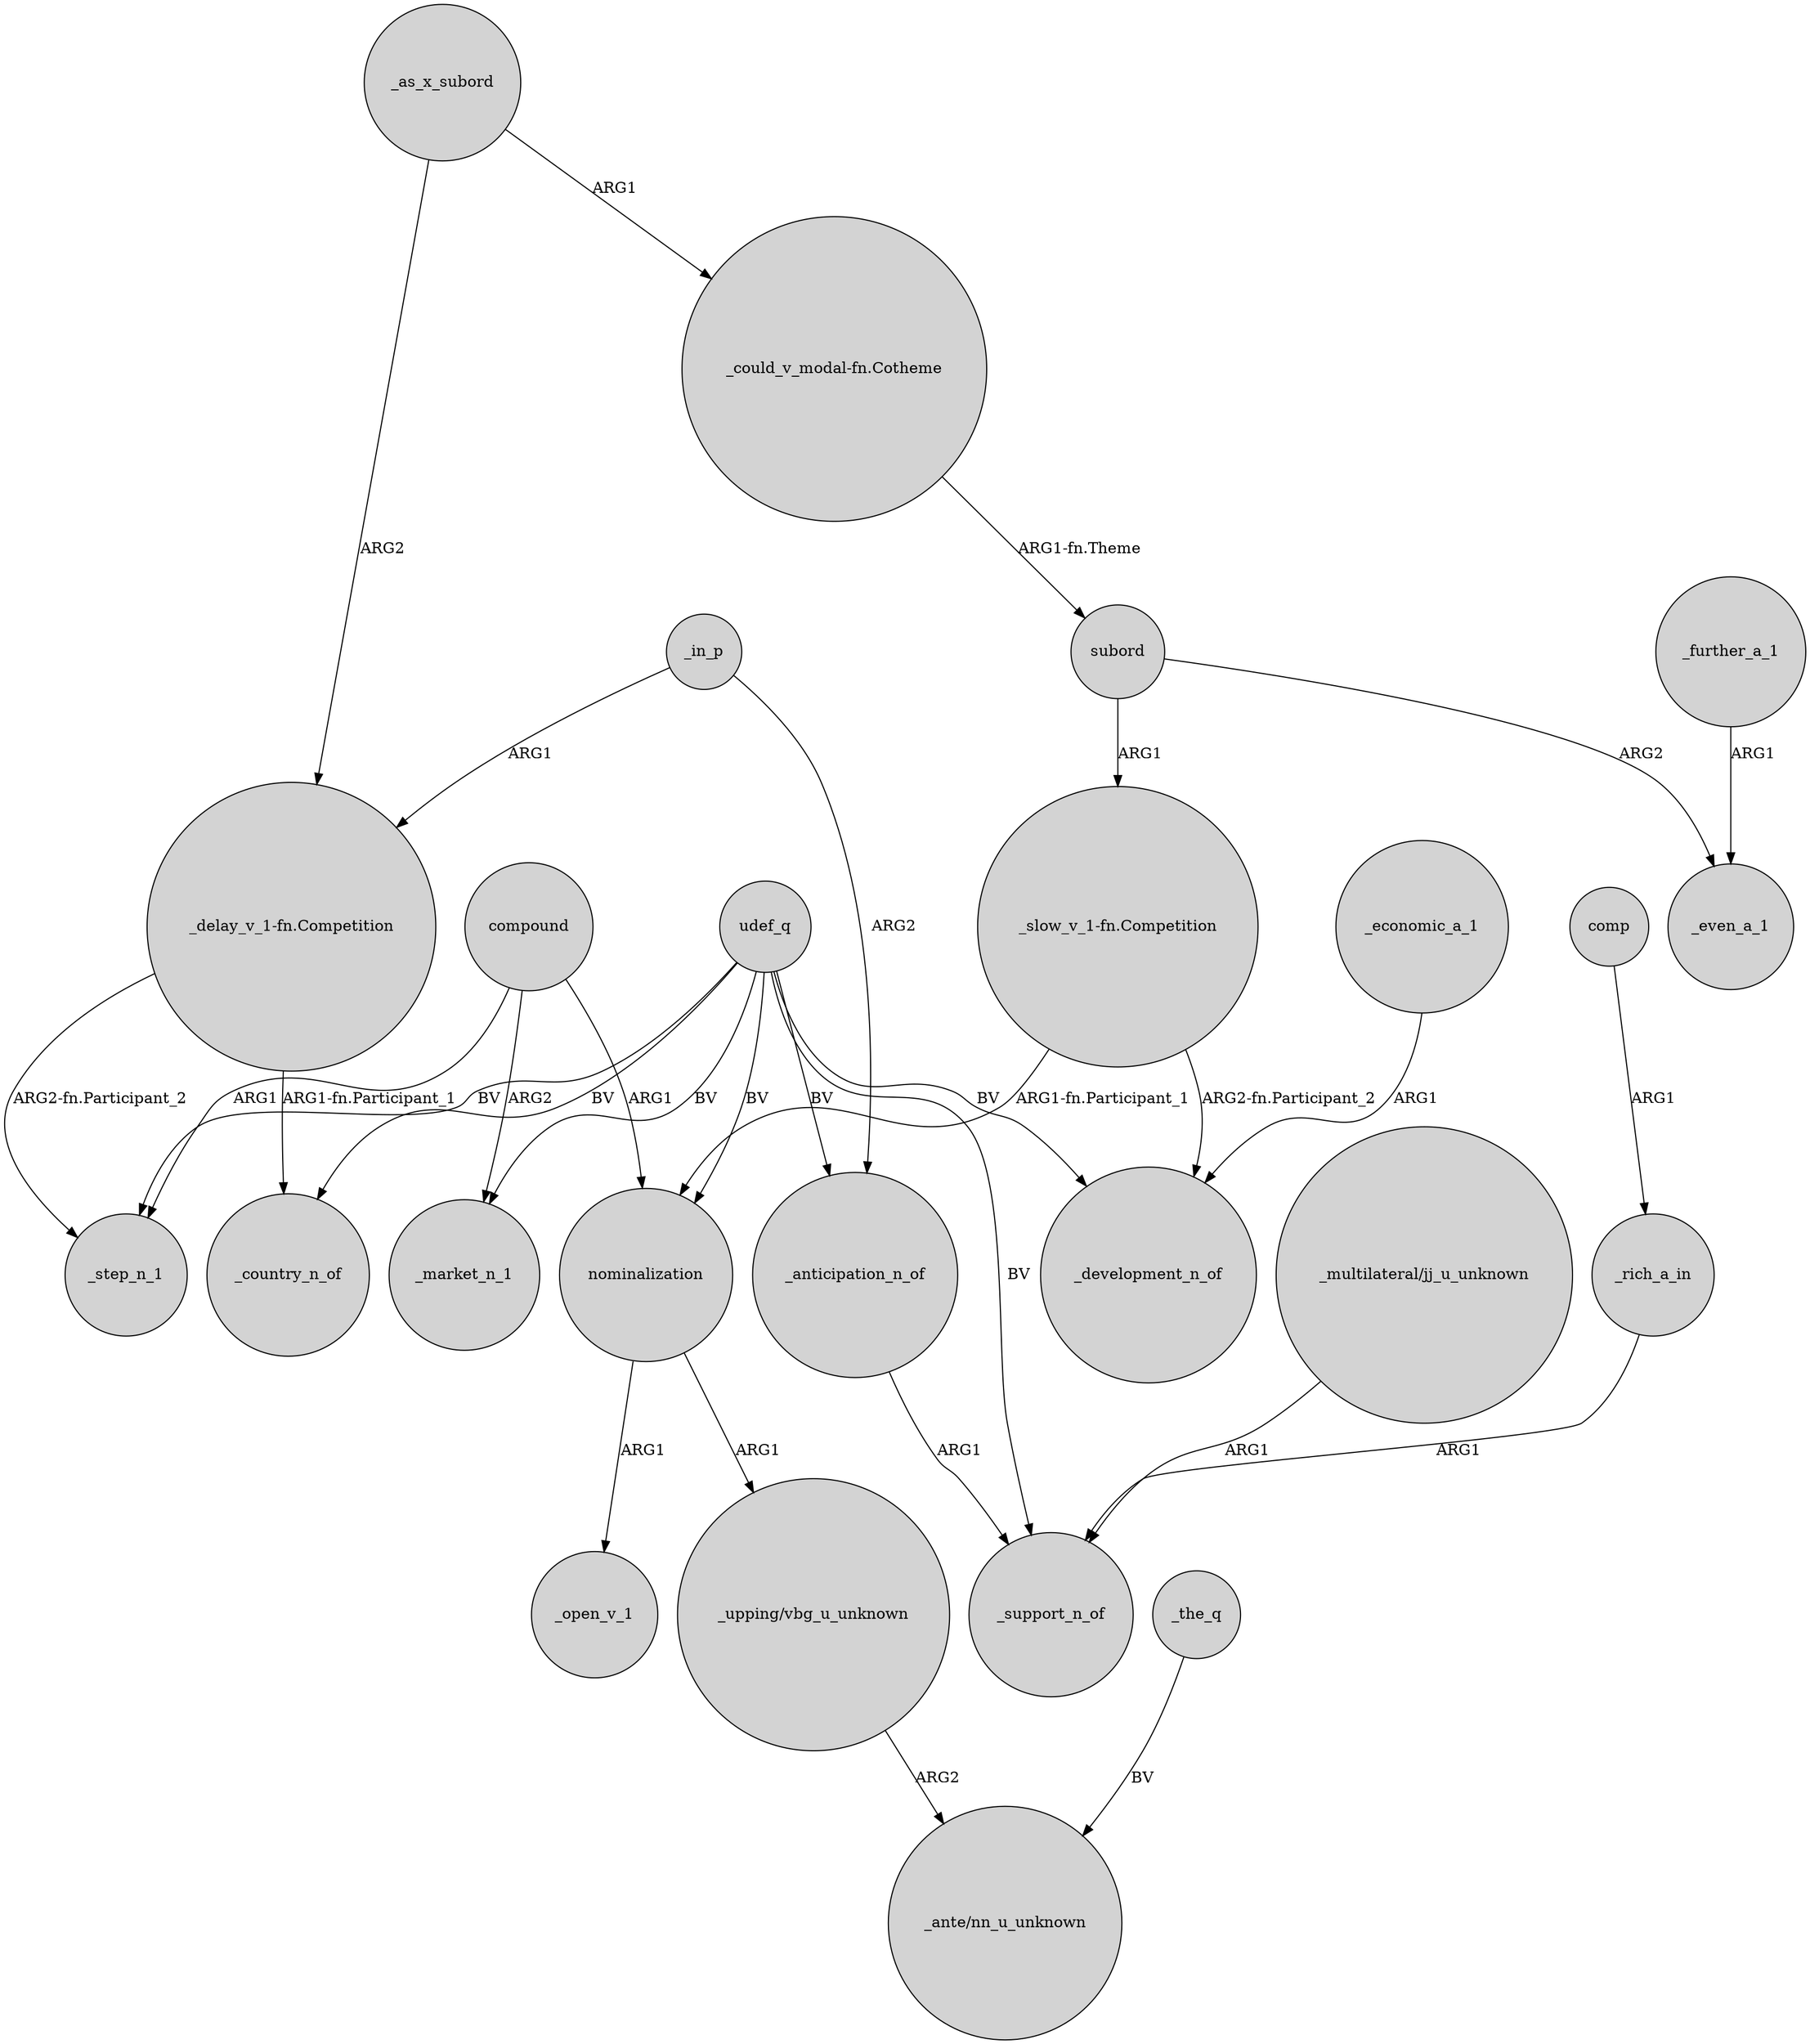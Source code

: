 digraph {
	node [shape=circle style=filled]
	_anticipation_n_of -> _support_n_of [label=ARG1]
	udef_q -> _market_n_1 [label=BV]
	subord -> "_slow_v_1-fn.Competition" [label=ARG1]
	_in_p -> "_delay_v_1-fn.Competition" [label=ARG1]
	_economic_a_1 -> _development_n_of [label=ARG1]
	compound -> _market_n_1 [label=ARG2]
	udef_q -> nominalization [label=BV]
	comp -> _rich_a_in [label=ARG1]
	subord -> _even_a_1 [label=ARG2]
	"_multilateral/jj_u_unknown" -> _support_n_of [label=ARG1]
	compound -> _step_n_1 [label=ARG1]
	nominalization -> "_upping/vbg_u_unknown" [label=ARG1]
	"_slow_v_1-fn.Competition" -> _development_n_of [label="ARG2-fn.Participant_2"]
	_rich_a_in -> _support_n_of [label=ARG1]
	"_delay_v_1-fn.Competition" -> _country_n_of [label="ARG1-fn.Participant_1"]
	compound -> nominalization [label=ARG1]
	_in_p -> _anticipation_n_of [label=ARG2]
	"_could_v_modal-fn.Cotheme" -> subord [label="ARG1-fn.Theme"]
	"_delay_v_1-fn.Competition" -> _step_n_1 [label="ARG2-fn.Participant_2"]
	udef_q -> _development_n_of [label=BV]
	"_slow_v_1-fn.Competition" -> nominalization [label="ARG1-fn.Participant_1"]
	udef_q -> _anticipation_n_of [label=BV]
	"_upping/vbg_u_unknown" -> "_ante/nn_u_unknown" [label=ARG2]
	udef_q -> _country_n_of [label=BV]
	nominalization -> _open_v_1 [label=ARG1]
	_as_x_subord -> "_could_v_modal-fn.Cotheme" [label=ARG1]
	_further_a_1 -> _even_a_1 [label=ARG1]
	_the_q -> "_ante/nn_u_unknown" [label=BV]
	_as_x_subord -> "_delay_v_1-fn.Competition" [label=ARG2]
	udef_q -> _step_n_1 [label=BV]
	udef_q -> _support_n_of [label=BV]
}
